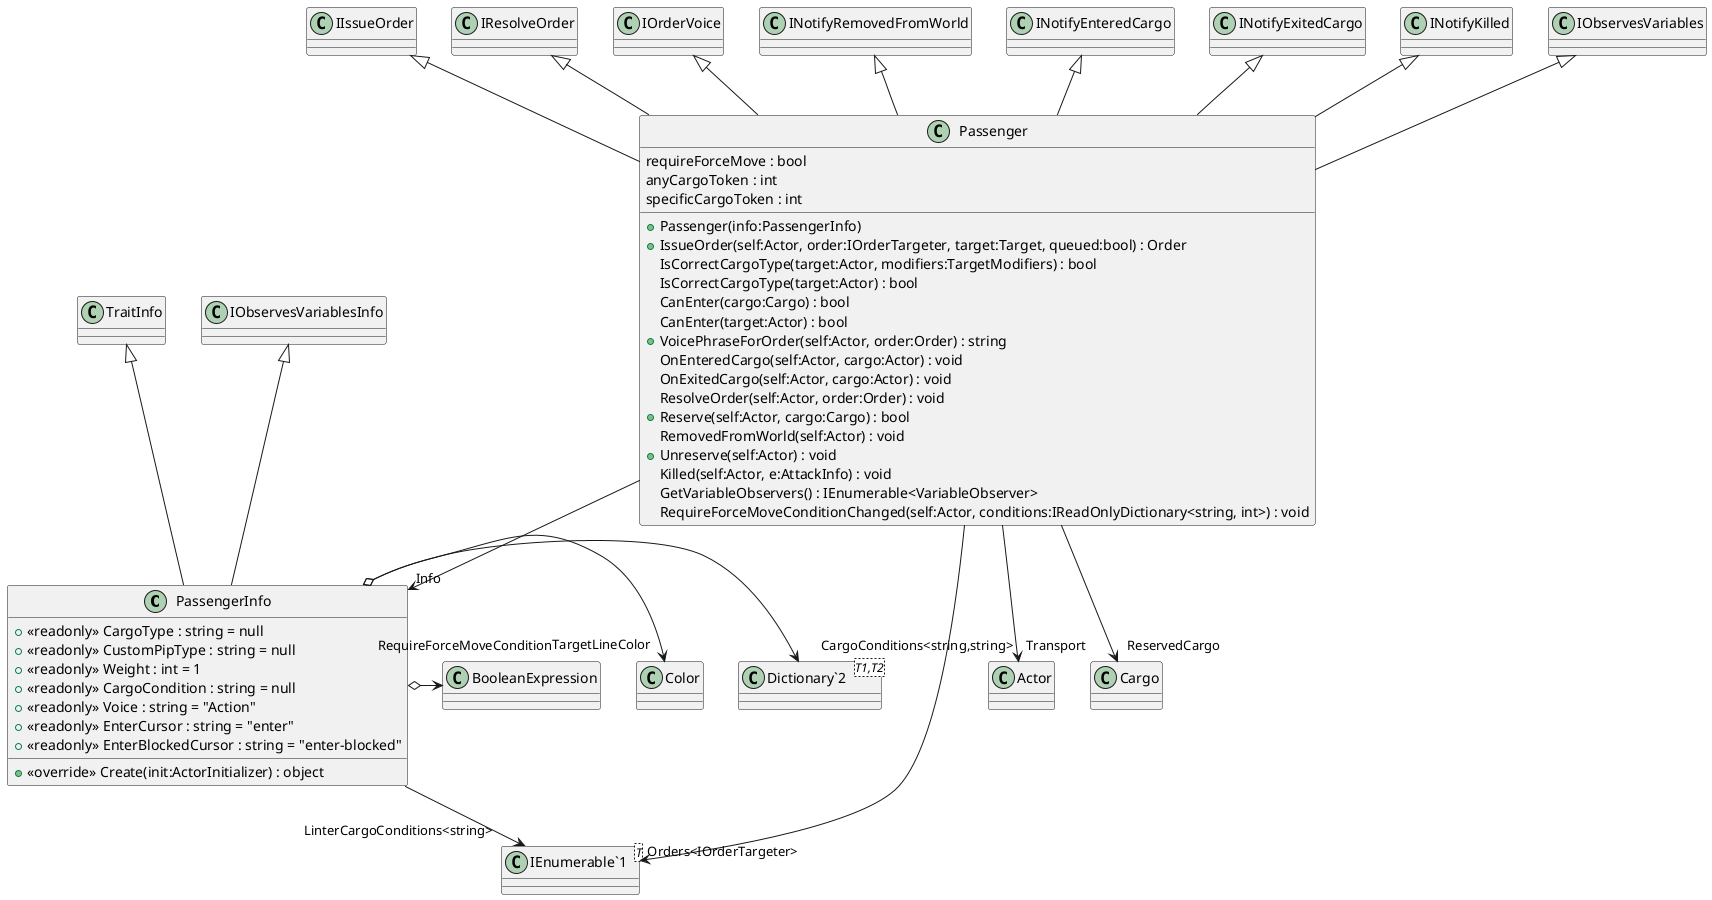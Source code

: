 @startuml
class PassengerInfo {
    + <<readonly>> CargoType : string = null
    + <<readonly>> CustomPipType : string = null
    + <<readonly>> Weight : int = 1
    + <<readonly>> CargoCondition : string = null
    + <<readonly>> Voice : string = "Action"
    + <<readonly>> EnterCursor : string = "enter"
    + <<readonly>> EnterBlockedCursor : string = "enter-blocked"
    + <<override>> Create(init:ActorInitializer) : object
}
class Passenger {
    requireForceMove : bool
    anyCargoToken : int
    specificCargoToken : int
    + Passenger(info:PassengerInfo)
    + IssueOrder(self:Actor, order:IOrderTargeter, target:Target, queued:bool) : Order
    IsCorrectCargoType(target:Actor, modifiers:TargetModifiers) : bool
    IsCorrectCargoType(target:Actor) : bool
    CanEnter(cargo:Cargo) : bool
    CanEnter(target:Actor) : bool
    + VoicePhraseForOrder(self:Actor, order:Order) : string
    OnEnteredCargo(self:Actor, cargo:Actor) : void
    OnExitedCargo(self:Actor, cargo:Actor) : void
    ResolveOrder(self:Actor, order:Order) : void
    + Reserve(self:Actor, cargo:Cargo) : bool
    RemovedFromWorld(self:Actor) : void
    + Unreserve(self:Actor) : void
    Killed(self:Actor, e:AttackInfo) : void
    GetVariableObservers() : IEnumerable<VariableObserver>
    RequireForceMoveConditionChanged(self:Actor, conditions:IReadOnlyDictionary<string, int>) : void
}
class "Dictionary`2"<T1,T2> {
}
class "IEnumerable`1"<T> {
}
TraitInfo <|-- PassengerInfo
IObservesVariablesInfo <|-- PassengerInfo
PassengerInfo o-> "CargoConditions<string,string>" "Dictionary`2"
PassengerInfo --> "LinterCargoConditions<string>" "IEnumerable`1"
PassengerInfo o-> "TargetLineColor" Color
PassengerInfo o-> "RequireForceMoveCondition" BooleanExpression
IIssueOrder <|-- Passenger
IResolveOrder <|-- Passenger
IOrderVoice <|-- Passenger
INotifyRemovedFromWorld <|-- Passenger
INotifyEnteredCargo <|-- Passenger
INotifyExitedCargo <|-- Passenger
INotifyKilled <|-- Passenger
IObservesVariables <|-- Passenger
Passenger --> "Info" PassengerInfo
Passenger --> "Transport" Actor
Passenger --> "ReservedCargo" Cargo
Passenger --> "Orders<IOrderTargeter>" "IEnumerable`1"
@enduml
